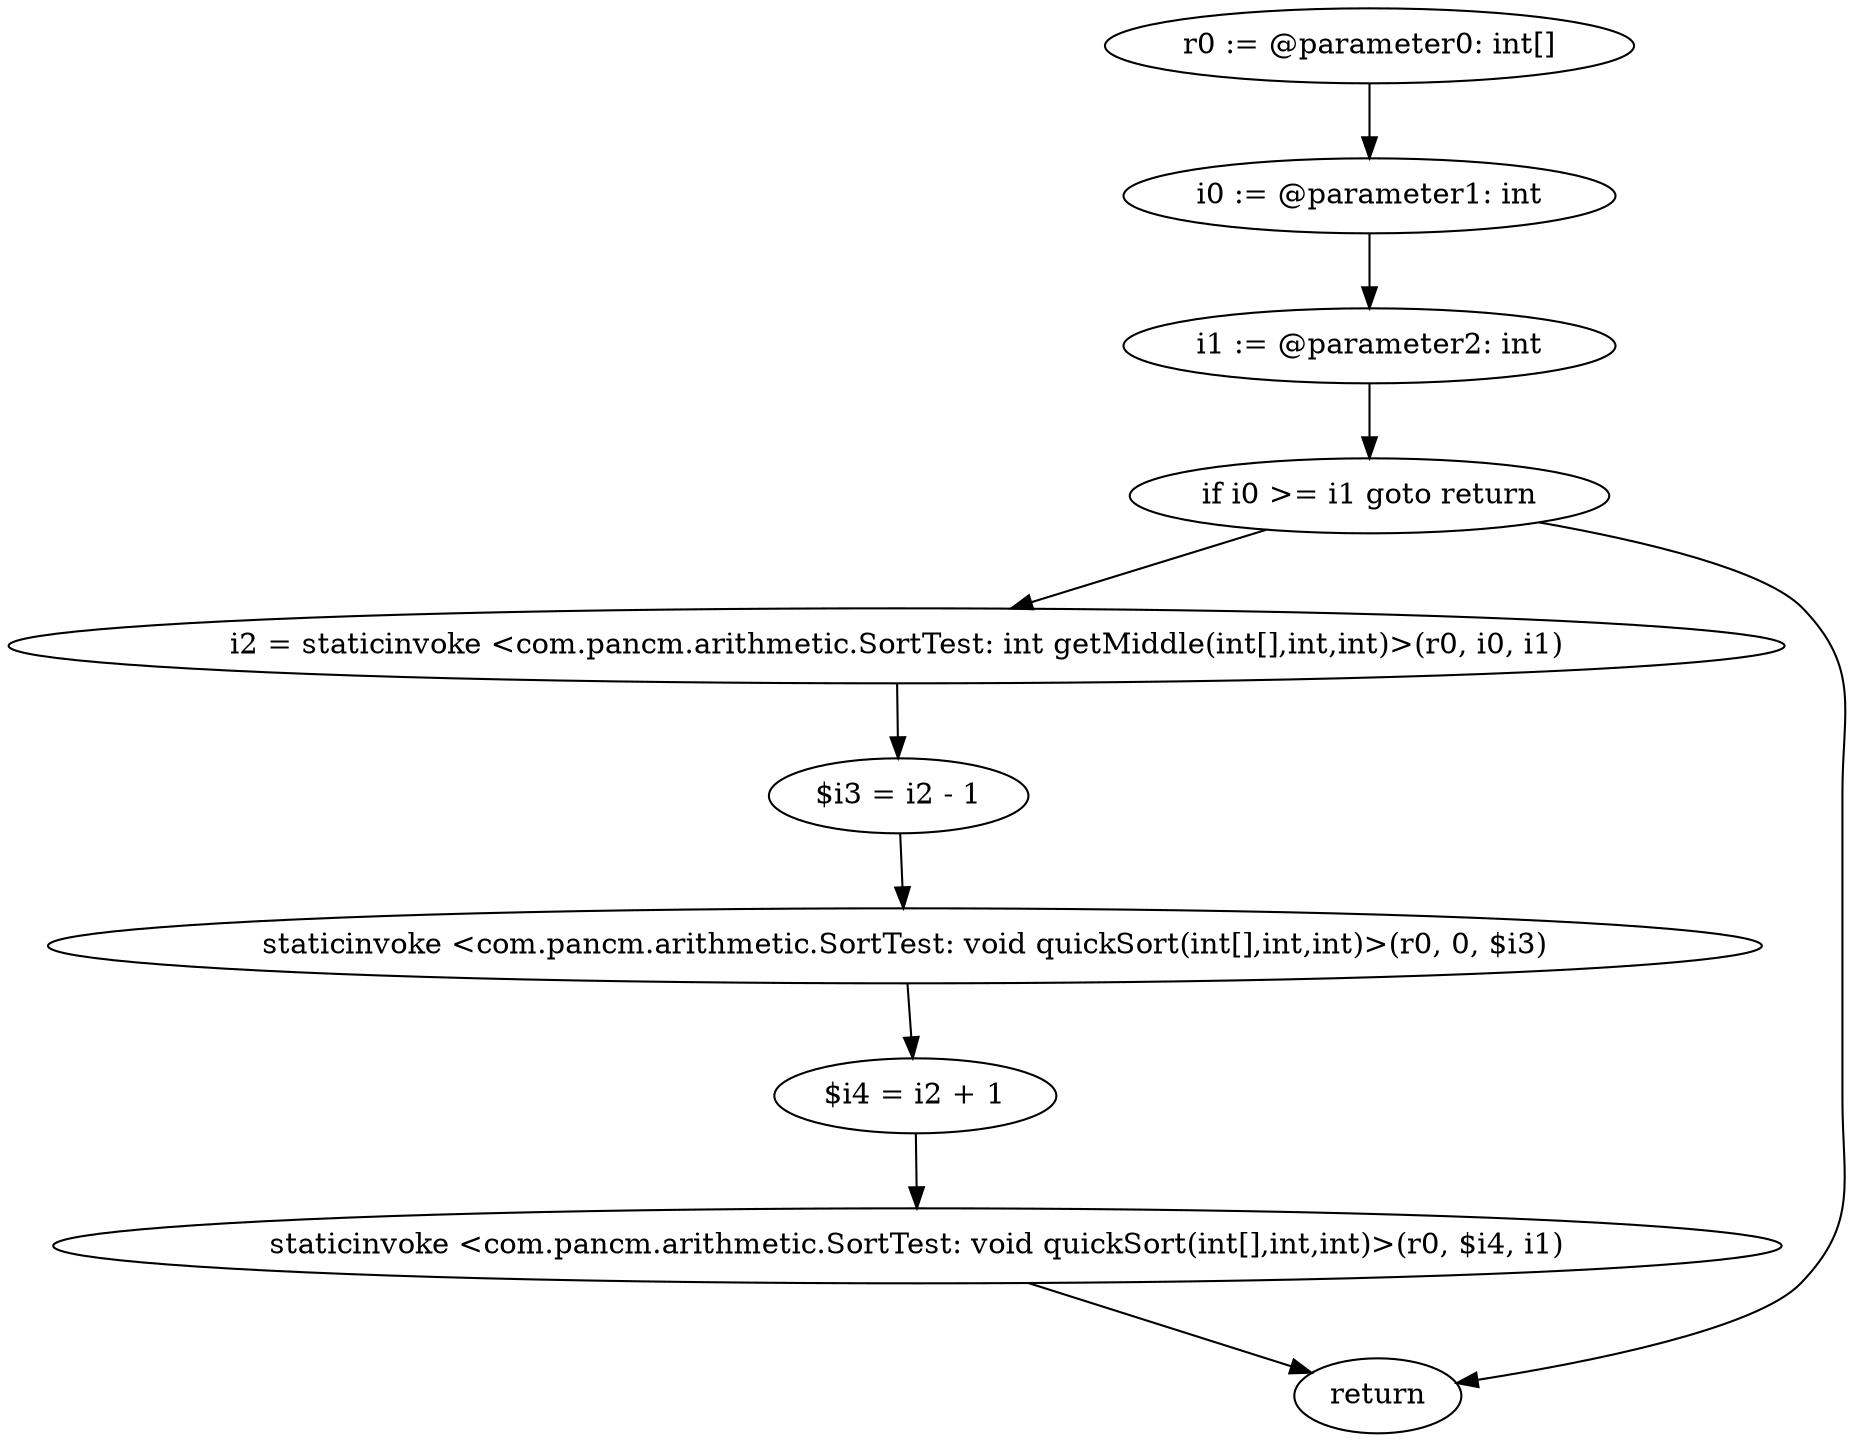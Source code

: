 digraph "unitGraph" {
    "r0 := @parameter0: int[]"
    "i0 := @parameter1: int"
    "i1 := @parameter2: int"
    "if i0 >= i1 goto return"
    "i2 = staticinvoke <com.pancm.arithmetic.SortTest: int getMiddle(int[],int,int)>(r0, i0, i1)"
    "$i3 = i2 - 1"
    "staticinvoke <com.pancm.arithmetic.SortTest: void quickSort(int[],int,int)>(r0, 0, $i3)"
    "$i4 = i2 + 1"
    "staticinvoke <com.pancm.arithmetic.SortTest: void quickSort(int[],int,int)>(r0, $i4, i1)"
    "return"
    "r0 := @parameter0: int[]"->"i0 := @parameter1: int";
    "i0 := @parameter1: int"->"i1 := @parameter2: int";
    "i1 := @parameter2: int"->"if i0 >= i1 goto return";
    "if i0 >= i1 goto return"->"i2 = staticinvoke <com.pancm.arithmetic.SortTest: int getMiddle(int[],int,int)>(r0, i0, i1)";
    "if i0 >= i1 goto return"->"return";
    "i2 = staticinvoke <com.pancm.arithmetic.SortTest: int getMiddle(int[],int,int)>(r0, i0, i1)"->"$i3 = i2 - 1";
    "$i3 = i2 - 1"->"staticinvoke <com.pancm.arithmetic.SortTest: void quickSort(int[],int,int)>(r0, 0, $i3)";
    "staticinvoke <com.pancm.arithmetic.SortTest: void quickSort(int[],int,int)>(r0, 0, $i3)"->"$i4 = i2 + 1";
    "$i4 = i2 + 1"->"staticinvoke <com.pancm.arithmetic.SortTest: void quickSort(int[],int,int)>(r0, $i4, i1)";
    "staticinvoke <com.pancm.arithmetic.SortTest: void quickSort(int[],int,int)>(r0, $i4, i1)"->"return";
}
